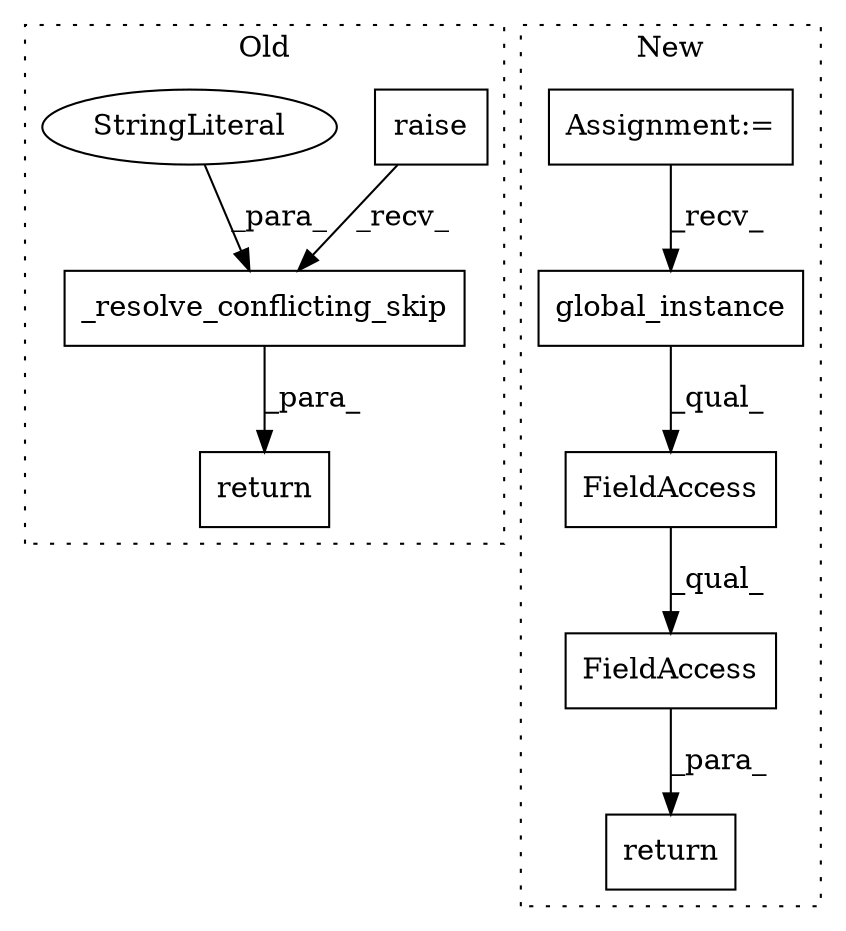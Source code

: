 digraph G {
subgraph cluster0 {
1 [label="return" a="41" s="2316" l="7" shape="box"];
6 [label="raise" a="32" s="2323" l="7" shape="box"];
7 [label="_resolve_conflicting_skip" a="32" s="2331,2372" l="26,1" shape="box"];
8 [label="StringLiteral" a="45" s="2357" l="15" shape="ellipse"];
label = "Old";
style="dotted";
}
subgraph cluster1 {
2 [label="global_instance" a="32" s="2174" l="17" shape="box"];
3 [label="return" a="41" s="2158" l="7" shape="box"];
4 [label="FieldAccess" a="22" s="2165" l="34" shape="box"];
5 [label="FieldAccess" a="22" s="2165" l="39" shape="box"];
9 [label="Assignment:=" a="7" s="2144" l="8" shape="box"];
label = "New";
style="dotted";
}
2 -> 4 [label="_qual_"];
4 -> 5 [label="_qual_"];
5 -> 3 [label="_para_"];
6 -> 7 [label="_recv_"];
7 -> 1 [label="_para_"];
8 -> 7 [label="_para_"];
9 -> 2 [label="_recv_"];
}